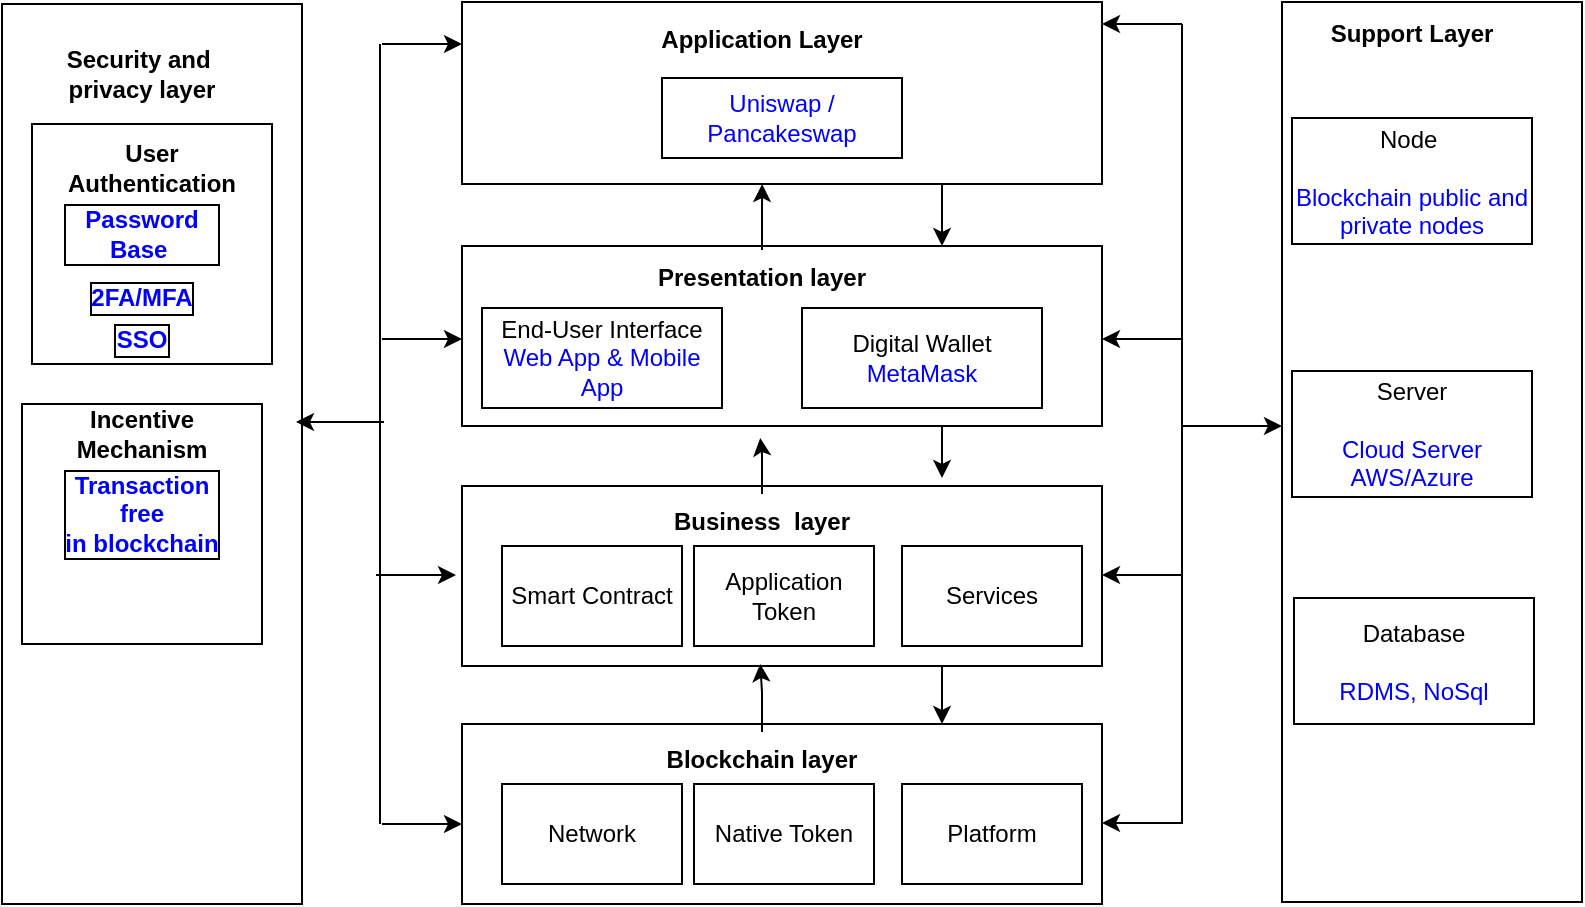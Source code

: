 <mxfile version="23.1.2" type="github">
  <diagram name="Page-1" id="90a13364-a465-7bf4-72fc-28e22215d7a0">
    <mxGraphModel dx="880" dy="426" grid="1" gridSize="10" guides="1" tooltips="1" connect="1" arrows="1" fold="1" page="1" pageScale="1.5" pageWidth="1169" pageHeight="826" background="none" math="0" shadow="0">
      <root>
        <mxCell id="0" style=";html=1;" />
        <mxCell id="1" style=";html=1;" parent="0" />
        <mxCell id="DpLEGKwURlioBoFhBfSs-2" value="" style="rounded=0;whiteSpace=wrap;html=1;" vertex="1" parent="1">
          <mxGeometry x="690" y="150" width="150" height="450" as="geometry" />
        </mxCell>
        <mxCell id="DpLEGKwURlioBoFhBfSs-3" value="&lt;div&gt;Security and&amp;nbsp;&lt;/div&gt;&lt;div&gt;privacy layer&lt;/div&gt;" style="text;html=1;strokeColor=none;fillColor=none;align=center;verticalAlign=middle;whiteSpace=wrap;rounded=0;fontStyle=1" vertex="1" parent="1">
          <mxGeometry x="710" y="160" width="100" height="50" as="geometry" />
        </mxCell>
        <mxCell id="DpLEGKwURlioBoFhBfSs-4" value="" style="rounded=0;whiteSpace=wrap;html=1;" vertex="1" parent="1">
          <mxGeometry x="705" y="210" width="120" height="120" as="geometry" />
        </mxCell>
        <mxCell id="DpLEGKwURlioBoFhBfSs-5" value="User Authentication" style="text;html=1;strokeColor=none;fillColor=none;align=center;verticalAlign=middle;whiteSpace=wrap;rounded=0;fontStyle=1" vertex="1" parent="1">
          <mxGeometry x="710" y="217" width="110" height="30" as="geometry" />
        </mxCell>
        <mxCell id="DpLEGKwURlioBoFhBfSs-6" value="&lt;font color=&quot;#0000ff&quot;&gt;Password Base&amp;nbsp;&lt;/font&gt;" style="text;html=1;strokeColor=none;fillColor=none;align=center;verticalAlign=middle;whiteSpace=wrap;rounded=0;fontStyle=1;fontColor=default;labelBackgroundColor=none;labelBorderColor=default;" vertex="1" parent="1">
          <mxGeometry x="720" y="250" width="80" height="30" as="geometry" />
        </mxCell>
        <mxCell id="DpLEGKwURlioBoFhBfSs-7" value="&lt;font color=&quot;#0000ff&quot;&gt;2FA/MFA&lt;/font&gt;" style="text;html=1;strokeColor=none;fillColor=none;align=center;verticalAlign=middle;whiteSpace=wrap;rounded=0;fontStyle=1;fontColor=default;labelBackgroundColor=none;labelBorderColor=default;" vertex="1" parent="1">
          <mxGeometry x="720" y="282" width="80" height="30" as="geometry" />
        </mxCell>
        <mxCell id="DpLEGKwURlioBoFhBfSs-9" value="&lt;font color=&quot;#0000ff&quot;&gt;SSO&lt;/font&gt;" style="text;html=1;strokeColor=none;fillColor=none;align=center;verticalAlign=middle;whiteSpace=wrap;rounded=0;fontStyle=1;fontColor=default;labelBackgroundColor=none;labelBorderColor=default;" vertex="1" parent="1">
          <mxGeometry x="720" y="303" width="80" height="30" as="geometry" />
        </mxCell>
        <mxCell id="DpLEGKwURlioBoFhBfSs-10" value="" style="rounded=0;whiteSpace=wrap;html=1;" vertex="1" parent="1">
          <mxGeometry x="700" y="350" width="120" height="120" as="geometry" />
        </mxCell>
        <mxCell id="DpLEGKwURlioBoFhBfSs-11" value="Incentive Mechanism" style="text;html=1;strokeColor=none;fillColor=none;align=center;verticalAlign=middle;whiteSpace=wrap;rounded=0;fontStyle=1" vertex="1" parent="1">
          <mxGeometry x="705" y="350" width="110" height="30" as="geometry" />
        </mxCell>
        <mxCell id="DpLEGKwURlioBoFhBfSs-12" value="&lt;font color=&quot;#0000ff&quot;&gt;Transaction free in&amp;nbsp;blockchain&lt;/font&gt;" style="text;html=1;strokeColor=none;fillColor=none;align=center;verticalAlign=middle;whiteSpace=wrap;rounded=0;fontStyle=1;fontColor=default;labelBackgroundColor=none;labelBorderColor=default;" vertex="1" parent="1">
          <mxGeometry x="720" y="390" width="80" height="30" as="geometry" />
        </mxCell>
        <mxCell id="DpLEGKwURlioBoFhBfSs-26" value="" style="group" vertex="1" connectable="0" parent="1">
          <mxGeometry x="920" y="391" width="320" height="90" as="geometry" />
        </mxCell>
        <mxCell id="DpLEGKwURlioBoFhBfSs-21" value="" style="rounded=0;whiteSpace=wrap;html=1;" vertex="1" parent="DpLEGKwURlioBoFhBfSs-26">
          <mxGeometry width="320" height="90" as="geometry" />
        </mxCell>
        <mxCell id="DpLEGKwURlioBoFhBfSs-22" value="&lt;div&gt;Business&amp;nbsp; layer&lt;br&gt;&lt;/div&gt;" style="text;html=1;strokeColor=none;fillColor=none;align=center;verticalAlign=middle;whiteSpace=wrap;rounded=0;fontStyle=1" vertex="1" parent="DpLEGKwURlioBoFhBfSs-26">
          <mxGeometry x="70" y="4" width="160" height="28" as="geometry" />
        </mxCell>
        <mxCell id="DpLEGKwURlioBoFhBfSs-23" value="&lt;font&gt;Application Token&lt;br&gt;&lt;/font&gt;" style="rounded=0;whiteSpace=wrap;html=1;labelBackgroundColor=none;fontColor=#000000;" vertex="1" parent="DpLEGKwURlioBoFhBfSs-26">
          <mxGeometry x="116" y="30" width="90" height="50" as="geometry" />
        </mxCell>
        <mxCell id="DpLEGKwURlioBoFhBfSs-24" value="&lt;font&gt;Smart Contract&lt;br&gt;&lt;/font&gt;" style="rounded=0;whiteSpace=wrap;html=1;labelBackgroundColor=none;fontColor=#000000;" vertex="1" parent="DpLEGKwURlioBoFhBfSs-26">
          <mxGeometry x="20" y="30" width="90" height="50" as="geometry" />
        </mxCell>
        <mxCell id="DpLEGKwURlioBoFhBfSs-25" value="&lt;font&gt;Services&lt;br&gt;&lt;/font&gt;" style="rounded=0;whiteSpace=wrap;html=1;labelBackgroundColor=none;fontColor=#000000;" vertex="1" parent="DpLEGKwURlioBoFhBfSs-26">
          <mxGeometry x="220" y="30" width="90" height="50" as="geometry" />
        </mxCell>
        <mxCell id="DpLEGKwURlioBoFhBfSs-27" value="" style="group" vertex="1" connectable="0" parent="1">
          <mxGeometry x="920" y="271" width="320" height="90" as="geometry" />
        </mxCell>
        <mxCell id="DpLEGKwURlioBoFhBfSs-47" style="edgeStyle=orthogonalEdgeStyle;rounded=0;orthogonalLoop=1;jettySize=auto;html=1;exitX=0.75;exitY=1;exitDx=0;exitDy=0;" edge="1" parent="DpLEGKwURlioBoFhBfSs-27" source="DpLEGKwURlioBoFhBfSs-16">
          <mxGeometry relative="1" as="geometry">
            <mxPoint x="240" y="116" as="targetPoint" />
          </mxGeometry>
        </mxCell>
        <mxCell id="DpLEGKwURlioBoFhBfSs-16" value="" style="rounded=0;whiteSpace=wrap;html=1;" vertex="1" parent="DpLEGKwURlioBoFhBfSs-27">
          <mxGeometry width="320" height="90" as="geometry" />
        </mxCell>
        <mxCell id="DpLEGKwURlioBoFhBfSs-17" value="&lt;div&gt;Presentation layer&lt;br&gt;&lt;/div&gt;" style="text;html=1;strokeColor=none;fillColor=none;align=center;verticalAlign=middle;whiteSpace=wrap;rounded=0;fontStyle=1" vertex="1" parent="DpLEGKwURlioBoFhBfSs-27">
          <mxGeometry x="70" y="2" width="160" height="28" as="geometry" />
        </mxCell>
        <mxCell id="DpLEGKwURlioBoFhBfSs-19" value="&lt;font&gt;End-User Interface&lt;br&gt;&lt;font color=&quot;#0000ff&quot;&gt;Web App &amp;amp; Mobile App&lt;/font&gt;&lt;br&gt;&lt;/font&gt;" style="rounded=0;whiteSpace=wrap;html=1;labelBackgroundColor=none;fontColor=#000000;" vertex="1" parent="DpLEGKwURlioBoFhBfSs-27">
          <mxGeometry x="10" y="31" width="120" height="50" as="geometry" />
        </mxCell>
        <mxCell id="DpLEGKwURlioBoFhBfSs-20" value="&lt;font&gt;Digital Wallet&lt;br&gt;&lt;font color=&quot;#0000ff&quot;&gt;MetaMask&lt;/font&gt;&lt;br&gt;&lt;/font&gt;" style="rounded=0;whiteSpace=wrap;html=1;labelBackgroundColor=none;fontColor=#000000;" vertex="1" parent="DpLEGKwURlioBoFhBfSs-27">
          <mxGeometry x="170" y="31" width="120" height="50" as="geometry" />
        </mxCell>
        <mxCell id="DpLEGKwURlioBoFhBfSs-28" value="" style="group" vertex="1" connectable="0" parent="1">
          <mxGeometry x="920" y="149" width="320" height="91" as="geometry" />
        </mxCell>
        <mxCell id="DpLEGKwURlioBoFhBfSs-13" value="" style="rounded=0;whiteSpace=wrap;html=1;" vertex="1" parent="DpLEGKwURlioBoFhBfSs-28">
          <mxGeometry width="320" height="91" as="geometry" />
        </mxCell>
        <mxCell id="DpLEGKwURlioBoFhBfSs-14" value="&lt;div&gt;&lt;span style=&quot;background-color: initial;&quot;&gt;Application Layer&lt;/span&gt;&lt;br&gt;&lt;/div&gt;" style="text;html=1;strokeColor=none;fillColor=none;align=center;verticalAlign=middle;whiteSpace=wrap;rounded=0;fontStyle=1" vertex="1" parent="DpLEGKwURlioBoFhBfSs-28">
          <mxGeometry x="70" y="5" width="160" height="28" as="geometry" />
        </mxCell>
        <mxCell id="DpLEGKwURlioBoFhBfSs-18" value="&lt;font color=&quot;#0000ff&quot;&gt;Uniswap / Pancakeswap&lt;/font&gt;" style="rounded=0;whiteSpace=wrap;html=1;" vertex="1" parent="DpLEGKwURlioBoFhBfSs-28">
          <mxGeometry x="100" y="38" width="120" height="40" as="geometry" />
        </mxCell>
        <mxCell id="DpLEGKwURlioBoFhBfSs-29" value="" style="group" vertex="1" connectable="0" parent="1">
          <mxGeometry x="920" y="510" width="320" height="90" as="geometry" />
        </mxCell>
        <mxCell id="DpLEGKwURlioBoFhBfSs-30" value="" style="rounded=0;whiteSpace=wrap;html=1;" vertex="1" parent="DpLEGKwURlioBoFhBfSs-29">
          <mxGeometry width="320" height="90" as="geometry" />
        </mxCell>
        <mxCell id="DpLEGKwURlioBoFhBfSs-31" value="&lt;div&gt;Blockchain layer&lt;br&gt;&lt;/div&gt;" style="text;html=1;strokeColor=none;fillColor=none;align=center;verticalAlign=middle;whiteSpace=wrap;rounded=0;fontStyle=1" vertex="1" parent="DpLEGKwURlioBoFhBfSs-29">
          <mxGeometry x="70" y="4" width="160" height="28" as="geometry" />
        </mxCell>
        <mxCell id="DpLEGKwURlioBoFhBfSs-32" value="&lt;font&gt;Native Token&lt;br&gt;&lt;/font&gt;" style="rounded=0;whiteSpace=wrap;html=1;labelBackgroundColor=none;fontColor=#000000;" vertex="1" parent="DpLEGKwURlioBoFhBfSs-29">
          <mxGeometry x="116" y="30" width="90" height="50" as="geometry" />
        </mxCell>
        <mxCell id="DpLEGKwURlioBoFhBfSs-33" value="&lt;font&gt;Network&lt;br&gt;&lt;/font&gt;" style="rounded=0;whiteSpace=wrap;html=1;labelBackgroundColor=none;fontColor=#000000;" vertex="1" parent="DpLEGKwURlioBoFhBfSs-29">
          <mxGeometry x="20" y="30" width="90" height="50" as="geometry" />
        </mxCell>
        <mxCell id="DpLEGKwURlioBoFhBfSs-34" value="&lt;font&gt;Platform&lt;br&gt;&lt;/font&gt;" style="rounded=0;whiteSpace=wrap;html=1;labelBackgroundColor=none;fontColor=#000000;" vertex="1" parent="DpLEGKwURlioBoFhBfSs-29">
          <mxGeometry x="220" y="30" width="90" height="50" as="geometry" />
        </mxCell>
        <mxCell id="DpLEGKwURlioBoFhBfSs-35" value="" style="rounded=0;whiteSpace=wrap;html=1;" vertex="1" parent="1">
          <mxGeometry x="1330" y="149" width="150" height="450" as="geometry" />
        </mxCell>
        <mxCell id="DpLEGKwURlioBoFhBfSs-36" value="&lt;b&gt;Support Layer&lt;/b&gt;" style="text;html=1;strokeColor=none;fillColor=none;align=center;verticalAlign=middle;whiteSpace=wrap;rounded=0;" vertex="1" parent="1">
          <mxGeometry x="1350" y="150" width="90" height="30" as="geometry" />
        </mxCell>
        <mxCell id="DpLEGKwURlioBoFhBfSs-37" value="&lt;font&gt;Node&amp;nbsp;&lt;br&gt;&lt;br&gt;&lt;font color=&quot;#0000ff&quot;&gt;Blockchain public and private nodes&lt;/font&gt;&lt;br&gt;&lt;/font&gt;" style="rounded=0;whiteSpace=wrap;html=1;labelBackgroundColor=none;fontColor=#000000;" vertex="1" parent="1">
          <mxGeometry x="1335" y="207" width="120" height="63" as="geometry" />
        </mxCell>
        <mxCell id="DpLEGKwURlioBoFhBfSs-38" value="&lt;font&gt;Server&lt;br&gt;&lt;br&gt;&lt;font color=&quot;#0000ff&quot;&gt;Cloud Server AWS/Azure&lt;/font&gt;&lt;br&gt;&lt;/font&gt;" style="rounded=0;whiteSpace=wrap;html=1;labelBackgroundColor=none;fontColor=#000000;" vertex="1" parent="1">
          <mxGeometry x="1335" y="333.5" width="120" height="63" as="geometry" />
        </mxCell>
        <mxCell id="DpLEGKwURlioBoFhBfSs-39" value="&lt;font&gt;Database&lt;br&gt;&lt;br&gt;&lt;font color=&quot;#0000ff&quot;&gt;RDMS, NoSql&lt;/font&gt;&lt;br&gt;&lt;/font&gt;" style="rounded=0;whiteSpace=wrap;html=1;labelBackgroundColor=none;fontColor=#000000;" vertex="1" parent="1">
          <mxGeometry x="1336" y="447" width="120" height="63" as="geometry" />
        </mxCell>
        <mxCell id="DpLEGKwURlioBoFhBfSs-41" style="edgeStyle=orthogonalEdgeStyle;rounded=0;orthogonalLoop=1;jettySize=auto;html=1;exitX=0.75;exitY=1;exitDx=0;exitDy=0;entryX=0.75;entryY=0;entryDx=0;entryDy=0;" edge="1" parent="1" source="DpLEGKwURlioBoFhBfSs-13" target="DpLEGKwURlioBoFhBfSs-16">
          <mxGeometry relative="1" as="geometry" />
        </mxCell>
        <mxCell id="DpLEGKwURlioBoFhBfSs-42" style="edgeStyle=orthogonalEdgeStyle;rounded=0;orthogonalLoop=1;jettySize=auto;html=1;entryX=0.469;entryY=1;entryDx=0;entryDy=0;entryPerimeter=0;" edge="1" parent="1" source="DpLEGKwURlioBoFhBfSs-17" target="DpLEGKwURlioBoFhBfSs-13">
          <mxGeometry relative="1" as="geometry" />
        </mxCell>
        <mxCell id="DpLEGKwURlioBoFhBfSs-48" style="edgeStyle=orthogonalEdgeStyle;rounded=0;orthogonalLoop=1;jettySize=auto;html=1;exitX=0.75;exitY=1;exitDx=0;exitDy=0;entryX=0.75;entryY=0;entryDx=0;entryDy=0;" edge="1" parent="1" source="DpLEGKwURlioBoFhBfSs-21" target="DpLEGKwURlioBoFhBfSs-30">
          <mxGeometry relative="1" as="geometry" />
        </mxCell>
        <mxCell id="DpLEGKwURlioBoFhBfSs-49" style="edgeStyle=orthogonalEdgeStyle;rounded=0;orthogonalLoop=1;jettySize=auto;html=1;entryX=0.466;entryY=1.067;entryDx=0;entryDy=0;entryPerimeter=0;" edge="1" parent="1" source="DpLEGKwURlioBoFhBfSs-22" target="DpLEGKwURlioBoFhBfSs-16">
          <mxGeometry relative="1" as="geometry" />
        </mxCell>
        <mxCell id="DpLEGKwURlioBoFhBfSs-50" style="edgeStyle=orthogonalEdgeStyle;rounded=0;orthogonalLoop=1;jettySize=auto;html=1;entryX=0.466;entryY=0.989;entryDx=0;entryDy=0;entryPerimeter=0;" edge="1" parent="1" source="DpLEGKwURlioBoFhBfSs-31" target="DpLEGKwURlioBoFhBfSs-21">
          <mxGeometry relative="1" as="geometry" />
        </mxCell>
        <mxCell id="DpLEGKwURlioBoFhBfSs-52" value="" style="endArrow=none;html=1;rounded=0;" edge="1" parent="1">
          <mxGeometry width="50" height="50" relative="1" as="geometry">
            <mxPoint x="879" y="560" as="sourcePoint" />
            <mxPoint x="879" y="170" as="targetPoint" />
          </mxGeometry>
        </mxCell>
        <mxCell id="DpLEGKwURlioBoFhBfSs-56" value="" style="endArrow=classic;html=1;rounded=0;" edge="1" parent="1">
          <mxGeometry width="50" height="50" relative="1" as="geometry">
            <mxPoint x="880" y="560" as="sourcePoint" />
            <mxPoint x="920" y="560" as="targetPoint" />
          </mxGeometry>
        </mxCell>
        <mxCell id="DpLEGKwURlioBoFhBfSs-57" value="" style="endArrow=classic;html=1;rounded=0;" edge="1" parent="1">
          <mxGeometry width="50" height="50" relative="1" as="geometry">
            <mxPoint x="877" y="435.5" as="sourcePoint" />
            <mxPoint x="917" y="435.5" as="targetPoint" />
          </mxGeometry>
        </mxCell>
        <mxCell id="DpLEGKwURlioBoFhBfSs-58" value="" style="endArrow=classic;html=1;rounded=0;" edge="1" parent="1">
          <mxGeometry width="50" height="50" relative="1" as="geometry">
            <mxPoint x="880" y="317.5" as="sourcePoint" />
            <mxPoint x="920" y="317.5" as="targetPoint" />
          </mxGeometry>
        </mxCell>
        <mxCell id="DpLEGKwURlioBoFhBfSs-59" value="" style="endArrow=classic;html=1;rounded=0;" edge="1" parent="1">
          <mxGeometry width="50" height="50" relative="1" as="geometry">
            <mxPoint x="880" y="170" as="sourcePoint" />
            <mxPoint x="920" y="170" as="targetPoint" />
          </mxGeometry>
        </mxCell>
        <mxCell id="DpLEGKwURlioBoFhBfSs-61" value="" style="endArrow=classic;html=1;rounded=0;entryX=1;entryY=0;entryDx=0;entryDy=0;" edge="1" parent="1">
          <mxGeometry width="50" height="50" relative="1" as="geometry">
            <mxPoint x="881" y="359" as="sourcePoint" />
            <mxPoint x="837" y="359" as="targetPoint" />
          </mxGeometry>
        </mxCell>
        <mxCell id="DpLEGKwURlioBoFhBfSs-62" value="" style="endArrow=none;html=1;rounded=0;" edge="1" parent="1">
          <mxGeometry width="50" height="50" relative="1" as="geometry">
            <mxPoint x="1280" y="560" as="sourcePoint" />
            <mxPoint x="1280" y="160" as="targetPoint" />
          </mxGeometry>
        </mxCell>
        <mxCell id="DpLEGKwURlioBoFhBfSs-63" value="" style="endArrow=classic;html=1;rounded=0;entryX=1;entryY=0;entryDx=0;entryDy=0;" edge="1" parent="1">
          <mxGeometry width="50" height="50" relative="1" as="geometry">
            <mxPoint x="1280" y="160" as="sourcePoint" />
            <mxPoint x="1240" y="160" as="targetPoint" />
          </mxGeometry>
        </mxCell>
        <mxCell id="DpLEGKwURlioBoFhBfSs-64" value="" style="endArrow=classic;html=1;rounded=0;entryX=1;entryY=0;entryDx=0;entryDy=0;" edge="1" parent="1">
          <mxGeometry width="50" height="50" relative="1" as="geometry">
            <mxPoint x="1280" y="317.5" as="sourcePoint" />
            <mxPoint x="1240" y="317.5" as="targetPoint" />
          </mxGeometry>
        </mxCell>
        <mxCell id="DpLEGKwURlioBoFhBfSs-66" value="" style="endArrow=classic;html=1;rounded=0;entryX=1;entryY=0;entryDx=0;entryDy=0;" edge="1" parent="1">
          <mxGeometry width="50" height="50" relative="1" as="geometry">
            <mxPoint x="1280" y="435.5" as="sourcePoint" />
            <mxPoint x="1240" y="435.5" as="targetPoint" />
          </mxGeometry>
        </mxCell>
        <mxCell id="DpLEGKwURlioBoFhBfSs-67" value="" style="endArrow=classic;html=1;rounded=0;entryX=1;entryY=0;entryDx=0;entryDy=0;" edge="1" parent="1">
          <mxGeometry width="50" height="50" relative="1" as="geometry">
            <mxPoint x="1280" y="559.5" as="sourcePoint" />
            <mxPoint x="1240" y="559.5" as="targetPoint" />
          </mxGeometry>
        </mxCell>
        <mxCell id="DpLEGKwURlioBoFhBfSs-68" value="" style="endArrow=classic;html=1;rounded=0;" edge="1" parent="1">
          <mxGeometry width="50" height="50" relative="1" as="geometry">
            <mxPoint x="1280" y="361" as="sourcePoint" />
            <mxPoint x="1330" y="361" as="targetPoint" />
          </mxGeometry>
        </mxCell>
      </root>
    </mxGraphModel>
  </diagram>
</mxfile>
